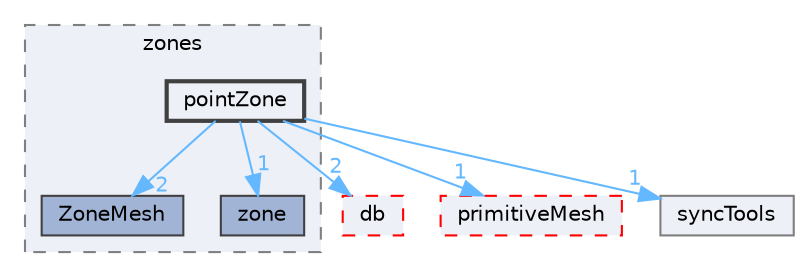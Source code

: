 digraph "src/OpenFOAM/meshes/polyMesh/zones/pointZone"
{
 // LATEX_PDF_SIZE
  bgcolor="transparent";
  edge [fontname=Helvetica,fontsize=10,labelfontname=Helvetica,labelfontsize=10];
  node [fontname=Helvetica,fontsize=10,shape=box,height=0.2,width=0.4];
  compound=true
  subgraph clusterdir_64d5f56b1fc2c581582c069046c0b977 {
    graph [ bgcolor="#edf0f7", pencolor="grey50", label="zones", fontname=Helvetica,fontsize=10 style="filled,dashed", URL="dir_64d5f56b1fc2c581582c069046c0b977.html",tooltip=""]
  dir_8e2441fab564218d3f9dea1efa2d65c1 [label="ZoneMesh", fillcolor="#a2b4d6", color="grey25", style="filled", URL="dir_8e2441fab564218d3f9dea1efa2d65c1.html",tooltip=""];
  dir_fa1f72a88716377240dfdd1c092d39b0 [label="zone", fillcolor="#a2b4d6", color="grey25", style="filled", URL="dir_fa1f72a88716377240dfdd1c092d39b0.html",tooltip=""];
  dir_0a175c2e3ca361de03960206c7b1a6ec [label="pointZone", fillcolor="#edf0f7", color="grey25", style="filled,bold", URL="dir_0a175c2e3ca361de03960206c7b1a6ec.html",tooltip=""];
  }
  dir_63c634f7a7cfd679ac26c67fb30fc32f [label="db", fillcolor="#edf0f7", color="red", style="filled,dashed", URL="dir_63c634f7a7cfd679ac26c67fb30fc32f.html",tooltip=""];
  dir_d498992fb7d3f293d898bf6d3a4df869 [label="primitiveMesh", fillcolor="#edf0f7", color="red", style="filled,dashed", URL="dir_d498992fb7d3f293d898bf6d3a4df869.html",tooltip=""];
  dir_846fa5f9578248909e3d5e97be33930d [label="syncTools", fillcolor="#edf0f7", color="grey50", style="filled", URL="dir_846fa5f9578248909e3d5e97be33930d.html",tooltip=""];
  dir_0a175c2e3ca361de03960206c7b1a6ec->dir_63c634f7a7cfd679ac26c67fb30fc32f [headlabel="2", labeldistance=1.5 headhref="dir_002969_000817.html" href="dir_002969_000817.html" color="steelblue1" fontcolor="steelblue1"];
  dir_0a175c2e3ca361de03960206c7b1a6ec->dir_846fa5f9578248909e3d5e97be33930d [headlabel="1", labeldistance=1.5 headhref="dir_002969_003940.html" href="dir_002969_003940.html" color="steelblue1" fontcolor="steelblue1"];
  dir_0a175c2e3ca361de03960206c7b1a6ec->dir_8e2441fab564218d3f9dea1efa2d65c1 [headlabel="2", labeldistance=1.5 headhref="dir_002969_004463.html" href="dir_002969_004463.html" color="steelblue1" fontcolor="steelblue1"];
  dir_0a175c2e3ca361de03960206c7b1a6ec->dir_d498992fb7d3f293d898bf6d3a4df869 [headlabel="1", labeldistance=1.5 headhref="dir_002969_003063.html" href="dir_002969_003063.html" color="steelblue1" fontcolor="steelblue1"];
  dir_0a175c2e3ca361de03960206c7b1a6ec->dir_fa1f72a88716377240dfdd1c092d39b0 [headlabel="1", labeldistance=1.5 headhref="dir_002969_004460.html" href="dir_002969_004460.html" color="steelblue1" fontcolor="steelblue1"];
}

